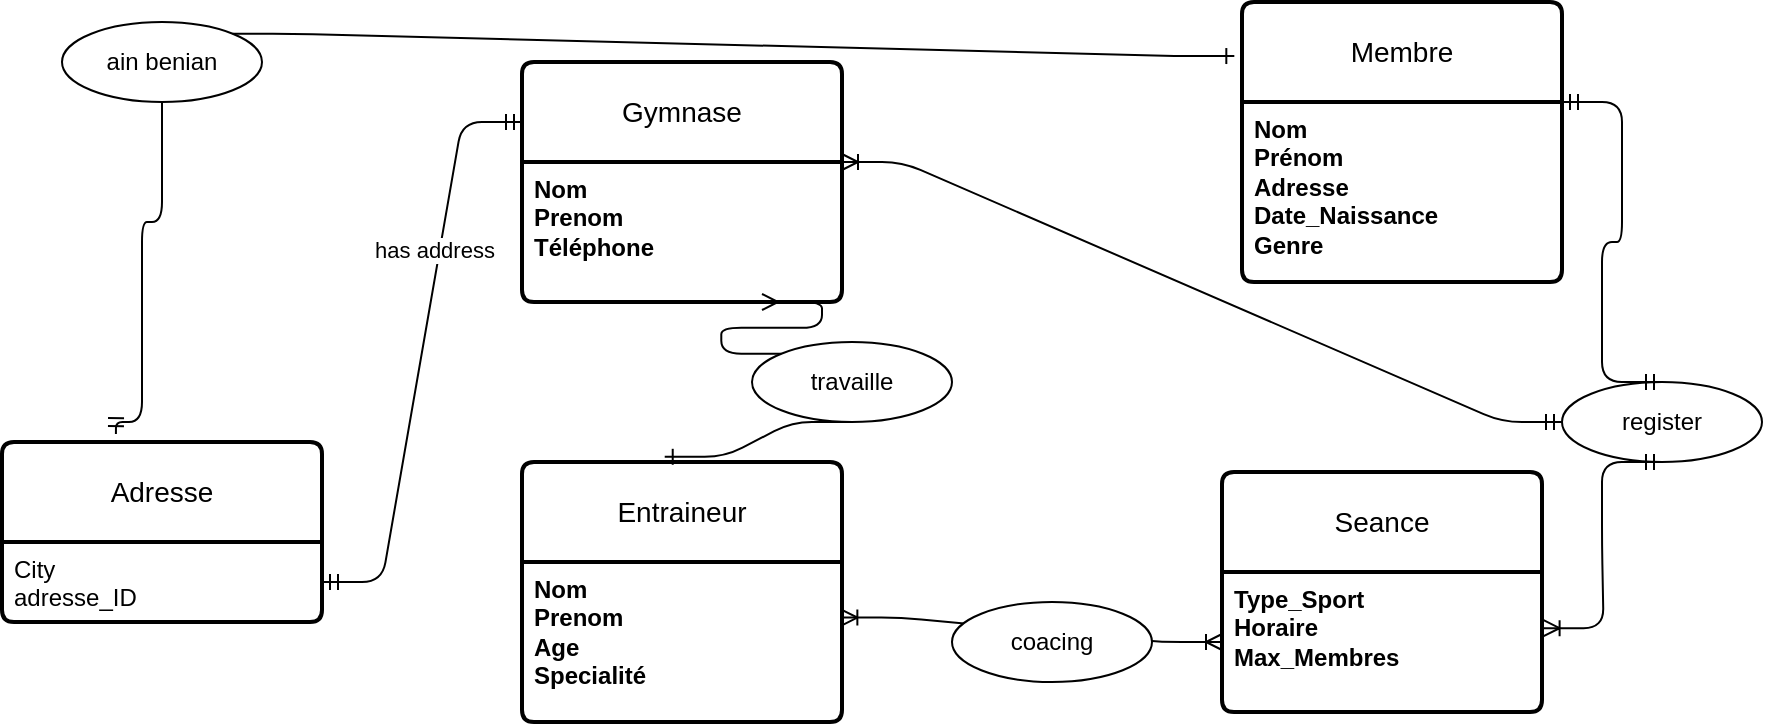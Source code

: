 <mxfile>
    <diagram id="K9ah9TVlGkyaHXf_QZJq" name="Page-1">
        <mxGraphModel dx="1344" dy="396" grid="1" gridSize="10" guides="1" tooltips="1" connect="1" arrows="1" fold="1" page="1" pageScale="1" pageWidth="850" pageHeight="1100" math="0" shadow="0">
            <root>
                <mxCell id="0"/>
                <mxCell id="1" parent="0"/>
                <mxCell id="15" value="Gymnase" style="swimlane;childLayout=stackLayout;horizontal=1;startSize=50;horizontalStack=0;rounded=1;fontSize=14;fontStyle=0;strokeWidth=2;resizeParent=0;resizeLast=1;shadow=0;dashed=0;align=center;arcSize=4;whiteSpace=wrap;html=1;" parent="1" vertex="1">
                    <mxGeometry x="210" y="220" width="160" height="120" as="geometry"/>
                </mxCell>
                <mxCell id="16" value="&lt;div&gt;&lt;strong data-end=&quot;335&quot; data-start=&quot;321&quot;&gt;&lt;strong data-end=&quot;407&quot; data-start=&quot;400&quot;&gt;Nom&lt;/strong&gt;&lt;/strong&gt;&lt;/div&gt;&lt;div&gt;&lt;b&gt;Prenom&lt;/b&gt;&lt;/div&gt;&lt;div&gt;&lt;strong data-end=&quot;335&quot; data-start=&quot;321&quot;&gt;&lt;strong data-end=&quot;407&quot; data-start=&quot;400&quot;&gt;&lt;strong data-end=&quot;444&quot; data-start=&quot;433&quot;&gt;&lt;strong data-end=&quot;496&quot; data-start=&quot;483&quot;&gt;Téléphone&lt;/strong&gt;&lt;/strong&gt;&lt;/strong&gt;&lt;/strong&gt;&lt;/div&gt;" style="align=left;strokeColor=none;fillColor=none;spacingLeft=4;fontSize=12;verticalAlign=top;resizable=0;rotatable=0;part=1;html=1;" parent="15" vertex="1">
                    <mxGeometry y="50" width="160" height="70" as="geometry"/>
                </mxCell>
                <mxCell id="17" value="Membre" style="swimlane;childLayout=stackLayout;horizontal=1;startSize=50;horizontalStack=0;rounded=1;fontSize=14;fontStyle=0;strokeWidth=2;resizeParent=0;resizeLast=1;shadow=0;dashed=0;align=center;arcSize=4;whiteSpace=wrap;html=1;" parent="1" vertex="1">
                    <mxGeometry x="570" y="190" width="160" height="140" as="geometry"/>
                </mxCell>
                <mxCell id="18" value="&lt;div&gt;&lt;strong data-end=&quot;587&quot; data-start=&quot;574&quot;&gt;Nom&lt;/strong&gt;&lt;/div&gt;&lt;div&gt;&lt;strong data-end=&quot;587&quot; data-start=&quot;574&quot;&gt;Prénom&lt;/strong&gt;&lt;/div&gt;&lt;div&gt;&lt;strong data-end=&quot;587&quot; data-start=&quot;574&quot;&gt;Adresse&lt;/strong&gt;&lt;/div&gt;&lt;div&gt;&lt;strong data-end=&quot;587&quot; data-start=&quot;574&quot;&gt;Date_Naissance&lt;/strong&gt;&lt;/div&gt;&lt;div&gt;&lt;strong data-end=&quot;587&quot; data-start=&quot;574&quot;&gt;&lt;strong data-end=&quot;827&quot; data-start=&quot;818&quot;&gt;Genre&lt;/strong&gt;&lt;/strong&gt;&lt;/div&gt;" style="align=left;strokeColor=none;fillColor=none;spacingLeft=4;fontSize=12;verticalAlign=top;resizable=0;rotatable=0;part=1;html=1;" parent="17" vertex="1">
                    <mxGeometry y="50" width="160" height="90" as="geometry"/>
                </mxCell>
                <mxCell id="21" value="Entraineur" style="swimlane;childLayout=stackLayout;horizontal=1;startSize=50;horizontalStack=0;rounded=1;fontSize=14;fontStyle=0;strokeWidth=2;resizeParent=0;resizeLast=1;shadow=0;dashed=0;align=center;arcSize=4;whiteSpace=wrap;html=1;" parent="1" vertex="1">
                    <mxGeometry x="210" y="420" width="160" height="130" as="geometry"/>
                </mxCell>
                <mxCell id="22" value="&lt;div&gt;&lt;div&gt;&lt;strong data-end=&quot;1050&quot; data-start=&quot;1036&quot;&gt;Nom&lt;/strong&gt;&lt;/div&gt;&lt;div&gt;&lt;strong data-end=&quot;1050&quot; data-start=&quot;1036&quot;&gt;Prenom&lt;/strong&gt;&lt;/div&gt;&lt;div&gt;&lt;strong data-end=&quot;1050&quot; data-start=&quot;1036&quot;&gt;Age&lt;/strong&gt;&lt;/div&gt;&lt;/div&gt;&lt;div&gt;&lt;strong data-end=&quot;1050&quot; data-start=&quot;1036&quot;&gt;Specialité&lt;/strong&gt;&lt;/div&gt;" style="align=left;strokeColor=none;fillColor=none;spacingLeft=4;fontSize=12;verticalAlign=top;resizable=0;rotatable=0;part=1;html=1;" parent="21" vertex="1">
                    <mxGeometry y="50" width="160" height="80" as="geometry"/>
                </mxCell>
                <mxCell id="23" value="Seance" style="swimlane;childLayout=stackLayout;horizontal=1;startSize=50;horizontalStack=0;rounded=1;fontSize=14;fontStyle=0;strokeWidth=2;resizeParent=0;resizeLast=1;shadow=0;dashed=0;align=center;arcSize=4;whiteSpace=wrap;html=1;" parent="1" vertex="1">
                    <mxGeometry x="560" y="425" width="160" height="120" as="geometry"/>
                </mxCell>
                <mxCell id="24" value="&lt;strong data-end=&quot;1050&quot; data-start=&quot;1036&quot;&gt;Type_Sport&lt;/strong&gt;&lt;div&gt;&lt;strong data-end=&quot;1050&quot; data-start=&quot;1036&quot;&gt;&lt;strong data-end=&quot;1138&quot; data-start=&quot;1127&quot;&gt;Horaire&lt;/strong&gt;&lt;/strong&gt;&lt;/div&gt;&lt;div&gt;&lt;strong data-end=&quot;1050&quot; data-start=&quot;1036&quot;&gt;&lt;strong data-end=&quot;1138&quot; data-start=&quot;1127&quot;&gt;&lt;strong data-end=&quot;1191&quot; data-start=&quot;1176&quot;&gt;Max_Membres&lt;/strong&gt;&lt;/strong&gt;&lt;/strong&gt;&lt;/div&gt;&lt;div&gt;&lt;strong data-end=&quot;1050&quot; data-start=&quot;1036&quot;&gt;&lt;strong data-end=&quot;1138&quot; data-start=&quot;1127&quot;&gt;&lt;br&gt;&lt;/strong&gt;&lt;/strong&gt;&lt;/div&gt;" style="align=left;strokeColor=none;fillColor=none;spacingLeft=4;fontSize=12;verticalAlign=top;resizable=0;rotatable=0;part=1;html=1;" parent="23" vertex="1">
                    <mxGeometry y="50" width="160" height="70" as="geometry"/>
                </mxCell>
                <mxCell id="25" value="" style="line;strokeWidth=1;rotatable=0;dashed=0;labelPosition=right;align=left;verticalAlign=middle;spacingTop=0;spacingLeft=6;points=[];portConstraint=eastwest;" parent="23" vertex="1">
                    <mxGeometry y="120" width="160" as="geometry"/>
                </mxCell>
                <mxCell id="53" value="Adresse" style="swimlane;childLayout=stackLayout;horizontal=1;startSize=50;horizontalStack=0;rounded=1;fontSize=14;fontStyle=0;strokeWidth=2;resizeParent=0;resizeLast=1;shadow=0;dashed=0;align=center;arcSize=4;whiteSpace=wrap;html=1;" parent="1" vertex="1">
                    <mxGeometry x="-50" y="410" width="160" height="90" as="geometry"/>
                </mxCell>
                <mxCell id="54" value="City&lt;div&gt;adresse_ID&lt;/div&gt;" style="align=left;strokeColor=none;fillColor=none;spacingLeft=4;fontSize=12;verticalAlign=top;resizable=0;rotatable=0;part=1;html=1;" parent="53" vertex="1">
                    <mxGeometry y="50" width="160" height="40" as="geometry"/>
                </mxCell>
                <mxCell id="60" value="travaille" style="ellipse;whiteSpace=wrap;html=1;align=center;" parent="1" vertex="1">
                    <mxGeometry x="325" y="360" width="100" height="40" as="geometry"/>
                </mxCell>
                <mxCell id="67" value="" style="edgeStyle=orthogonalEdgeStyle;fontSize=12;html=1;endArrow=ERmandOne;entryX=0.356;entryY=-0.044;entryDx=0;entryDy=0;entryPerimeter=0;" parent="1" source="68" target="53" edge="1">
                    <mxGeometry width="100" height="100" relative="1" as="geometry">
                        <mxPoint x="-80" y="250" as="sourcePoint"/>
                        <mxPoint x="10" y="400" as="targetPoint"/>
                        <Array as="points">
                            <mxPoint x="30" y="300"/>
                            <mxPoint x="20" y="300"/>
                            <mxPoint x="20" y="400"/>
                            <mxPoint x="7" y="400"/>
                        </Array>
                    </mxGeometry>
                </mxCell>
                <mxCell id="68" value="ain benian" style="ellipse;whiteSpace=wrap;html=1;align=center;" parent="1" vertex="1">
                    <mxGeometry x="-20" y="200" width="100" height="40" as="geometry"/>
                </mxCell>
                <mxCell id="70" value="" style="edgeStyle=entityRelationEdgeStyle;fontSize=12;html=1;endArrow=ERone;endFill=1;entryX=-0.024;entryY=0.193;entryDx=0;entryDy=0;entryPerimeter=0;exitX=1;exitY=0;exitDx=0;exitDy=0;" parent="1" source="68" target="17" edge="1">
                    <mxGeometry width="100" height="100" relative="1" as="geometry">
                        <mxPoint x="80" y="130" as="sourcePoint"/>
                        <mxPoint x="140" y="310" as="targetPoint"/>
                    </mxGeometry>
                </mxCell>
                <mxCell id="72" value="register" style="ellipse;whiteSpace=wrap;html=1;align=center;" parent="1" vertex="1">
                    <mxGeometry x="730" y="380" width="100" height="40" as="geometry"/>
                </mxCell>
                <mxCell id="73" value="" style="edgeStyle=entityRelationEdgeStyle;fontSize=12;html=1;endArrow=ERmandOne;startArrow=ERmandOne;entryX=1;entryY=0;entryDx=0;entryDy=0;exitX=0.5;exitY=0;exitDx=0;exitDy=0;" parent="1" source="72" target="18" edge="1">
                    <mxGeometry width="100" height="100" relative="1" as="geometry">
                        <mxPoint x="560" y="410" as="sourcePoint"/>
                        <mxPoint x="660" y="310" as="targetPoint"/>
                    </mxGeometry>
                </mxCell>
                <mxCell id="75" value="" style="edgeStyle=entityRelationEdgeStyle;fontSize=12;html=1;endArrow=ERoneToMany;startArrow=ERmandOne;entryX=1;entryY=0;entryDx=0;entryDy=0;exitX=0;exitY=0.5;exitDx=0;exitDy=0;" parent="1" source="72" target="16" edge="1">
                    <mxGeometry width="100" height="100" relative="1" as="geometry">
                        <mxPoint x="560" y="410" as="sourcePoint"/>
                        <mxPoint x="660" y="310" as="targetPoint"/>
                        <Array as="points">
                            <mxPoint x="520" y="380"/>
                        </Array>
                    </mxGeometry>
                </mxCell>
                <mxCell id="77" value="" style="edgeStyle=entityRelationEdgeStyle;fontSize=12;html=1;endArrow=ERoneToMany;startArrow=ERoneToMany;exitX=0.998;exitY=0.347;exitDx=0;exitDy=0;exitPerimeter=0;entryX=0;entryY=0.5;entryDx=0;entryDy=0;" parent="1" source="22" target="24" edge="1">
                    <mxGeometry width="100" height="100" relative="1" as="geometry">
                        <mxPoint x="560" y="410" as="sourcePoint"/>
                        <mxPoint x="660" y="310" as="targetPoint"/>
                    </mxGeometry>
                </mxCell>
                <mxCell id="78" value="coacing" style="ellipse;whiteSpace=wrap;html=1;align=center;" parent="1" vertex="1">
                    <mxGeometry x="425" y="490" width="100" height="40" as="geometry"/>
                </mxCell>
                <mxCell id="80" value="" style="edgeStyle=entityRelationEdgeStyle;fontSize=12;html=1;endArrow=ERoneToMany;startArrow=ERmandOne;entryX=1.005;entryY=0.401;entryDx=0;entryDy=0;entryPerimeter=0;exitX=0.5;exitY=1;exitDx=0;exitDy=0;" parent="1" source="72" target="24" edge="1">
                    <mxGeometry width="100" height="100" relative="1" as="geometry">
                        <mxPoint x="430" y="490" as="sourcePoint"/>
                        <mxPoint x="530" y="390" as="targetPoint"/>
                    </mxGeometry>
                </mxCell>
                <mxCell id="81" value="" style="edgeStyle=entityRelationEdgeStyle;fontSize=12;html=1;endArrow=ERmandOne;endFill=0;entryX=0;entryY=0.25;entryDx=0;entryDy=0;startArrow=ERmandOne;startFill=0;" parent="1" source="54" target="15" edge="1">
                    <mxGeometry width="100" height="100" relative="1" as="geometry">
                        <mxPoint x="115.5" y="281.6" as="sourcePoint"/>
                        <mxPoint x="110" y="270" as="targetPoint"/>
                    </mxGeometry>
                </mxCell>
                <mxCell id="85" value="has address" style="edgeLabel;html=1;align=center;verticalAlign=middle;resizable=0;points=[];" vertex="1" connectable="0" parent="81">
                    <mxGeometry x="0.349" y="3" relative="1" as="geometry">
                        <mxPoint as="offset"/>
                    </mxGeometry>
                </mxCell>
                <mxCell id="83" value="" style="edgeStyle=entityRelationEdgeStyle;fontSize=12;html=1;endArrow=ERone;endFill=1;entryX=0.446;entryY=-0.02;entryDx=0;entryDy=0;entryPerimeter=0;exitX=0.5;exitY=1;exitDx=0;exitDy=0;" parent="1" source="60" target="21" edge="1">
                    <mxGeometry width="100" height="100" relative="1" as="geometry">
                        <mxPoint x="150" y="370" as="sourcePoint"/>
                        <mxPoint x="250" y="270" as="targetPoint"/>
                    </mxGeometry>
                </mxCell>
                <mxCell id="84" value="" style="edgeStyle=entityRelationEdgeStyle;fontSize=12;html=1;endArrow=ERmany;entryX=0.75;entryY=1;entryDx=0;entryDy=0;exitX=0;exitY=0;exitDx=0;exitDy=0;" parent="1" source="60" target="16" edge="1">
                    <mxGeometry width="100" height="100" relative="1" as="geometry">
                        <mxPoint x="420" y="360" as="sourcePoint"/>
                        <mxPoint x="250" y="270" as="targetPoint"/>
                    </mxGeometry>
                </mxCell>
            </root>
        </mxGraphModel>
    </diagram>
</mxfile>